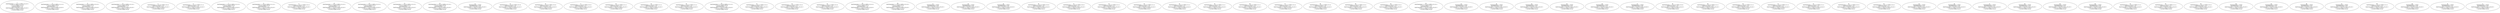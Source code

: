 digraph cpn_tools_graph {
  N1 [label="1:
Grid'Generator 1: 1`({i=1,t=GEN,c=2},2)++
1`({i=2,t=GEN,c=1},1)++
1`({i=3,t=GEN,c=3},3)
Grid'Generated 1: 1`0
Grid'Consumer 1: 1`({i=4,t=CON,c=3},0)++
1`({i=5,t=CON,c=1},0)++
1`({i=6,t=CON,c=2},0)
"];
  N2 [label="2:
Grid'Generator 1: 1`({i=2,t=GEN,c=1},1)++
1`({i=3,t=GEN,c=3},3)
Grid'Generated 1: 1`2
Grid'Consumer 1: 1`({i=4,t=CON,c=3},0)++
1`({i=5,t=CON,c=1},0)++
1`({i=6,t=CON,c=2},0)
"];
  N3 [label="3:
Grid'Generator 1: 1`({i=1,t=GEN,c=2},2)++
1`({i=2,t=GEN,c=1},1)
Grid'Generated 1: 1`3
Grid'Consumer 1: 1`({i=4,t=CON,c=3},0)++
1`({i=5,t=CON,c=1},0)++
1`({i=6,t=CON,c=2},0)
"];
  N4 [label="4:
Grid'Generator 1: 1`({i=1,t=GEN,c=2},2)++
1`({i=3,t=GEN,c=3},3)
Grid'Generated 1: 1`1
Grid'Consumer 1: 1`({i=4,t=CON,c=3},0)++
1`({i=5,t=CON,c=1},0)++
1`({i=6,t=CON,c=2},0)
"];
  N5 [label="5:
Grid'Generator 1: 1`({i=3,t=GEN,c=3},3)
Grid'Generated 1: 1`3
Grid'Consumer 1: 1`({i=4,t=CON,c=3},0)++
1`({i=5,t=CON,c=1},0)++
1`({i=6,t=CON,c=2},0)
"];
  N6 [label="6:
Grid'Generator 1: 1`({i=2,t=GEN,c=1},1)
Grid'Generated 1: 1`5
Grid'Consumer 1: 1`({i=4,t=CON,c=3},0)++
1`({i=5,t=CON,c=1},0)++
1`({i=6,t=CON,c=2},0)
"];
  N7 [label="7:
Grid'Generator 1: 1`({i=2,t=GEN,c=1},1)++
1`({i=3,t=GEN,c=3},3)
Grid'Generated 1: 1`0
Grid'Consumer 1: 1`({i=4,t=CON,c=3},0)++
1`({i=5,t=CON,c=1},0)++
1`({i=6,t=CON,c=2},2)
"];
  N8 [label="8:
Grid'Generator 1: 1`({i=2,t=GEN,c=1},1)++
1`({i=3,t=GEN,c=3},3)
Grid'Generated 1: 1`1
Grid'Consumer 1: 1`({i=4,t=CON,c=3},0)++
1`({i=5,t=CON,c=1},1)++
1`({i=6,t=CON,c=2},0)
"];
  N9 [label="9:
Grid'Generator 1: 1`({i=1,t=GEN,c=2},2)
Grid'Generated 1: 1`4
Grid'Consumer 1: 1`({i=4,t=CON,c=3},0)++
1`({i=5,t=CON,c=1},0)++
1`({i=6,t=CON,c=2},0)
"];
  N10 [label="10:
Grid'Generator 1: 1`({i=1,t=GEN,c=2},2)++
1`({i=2,t=GEN,c=1},1)
Grid'Generated 1: 1`0
Grid'Consumer 1: 1`({i=4,t=CON,c=3},3)++
1`({i=5,t=CON,c=1},0)++
1`({i=6,t=CON,c=2},0)
"];
  N11 [label="11:
Grid'Generator 1: 1`({i=1,t=GEN,c=2},2)++
1`({i=2,t=GEN,c=1},1)
Grid'Generated 1: 1`1
Grid'Consumer 1: 1`({i=4,t=CON,c=3},0)++
1`({i=5,t=CON,c=1},0)++
1`({i=6,t=CON,c=2},2)
"];
  N12 [label="12:
Grid'Generator 1: 1`({i=1,t=GEN,c=2},2)++
1`({i=2,t=GEN,c=1},1)
Grid'Generated 1: 1`2
Grid'Consumer 1: 1`({i=4,t=CON,c=3},0)++
1`({i=5,t=CON,c=1},1)++
1`({i=6,t=CON,c=2},0)
"];
  N13 [label="13:
Grid'Generator 1: 1`({i=1,t=GEN,c=2},2)++
1`({i=3,t=GEN,c=3},3)
Grid'Generated 1: 1`0
Grid'Consumer 1: 1`({i=4,t=CON,c=3},0)++
1`({i=5,t=CON,c=1},1)++
1`({i=6,t=CON,c=2},0)
"];
  N14 [label="14:
Grid'Generator 1: empty
Grid'Generated 1: 1`6
Grid'Consumer 1: 1`({i=4,t=CON,c=3},0)++
1`({i=5,t=CON,c=1},0)++
1`({i=6,t=CON,c=2},0)
"];
  N15 [label="15:
Grid'Generator 1: 1`({i=3,t=GEN,c=3},3)
Grid'Generated 1: 1`0
Grid'Consumer 1: 1`({i=4,t=CON,c=3},3)++
1`({i=5,t=CON,c=1},0)++
1`({i=6,t=CON,c=2},0)
"];
  N16 [label="16:
Grid'Generator 1: 1`({i=3,t=GEN,c=3},3)
Grid'Generated 1: 1`2
Grid'Consumer 1: 1`({i=4,t=CON,c=3},0)++
1`({i=5,t=CON,c=1},1)++
1`({i=6,t=CON,c=2},0)
"];
  N17 [label="17:
Grid'Generator 1: 1`({i=3,t=GEN,c=3},3)
Grid'Generated 1: 1`1
Grid'Consumer 1: 1`({i=4,t=CON,c=3},0)++
1`({i=5,t=CON,c=1},0)++
1`({i=6,t=CON,c=2},2)
"];
  N18 [label="18:
Grid'Generator 1: 1`({i=2,t=GEN,c=1},1)
Grid'Generated 1: 1`2
Grid'Consumer 1: 1`({i=4,t=CON,c=3},3)++
1`({i=5,t=CON,c=1},0)++
1`({i=6,t=CON,c=2},0)
"];
  N19 [label="19:
Grid'Generator 1: 1`({i=2,t=GEN,c=1},1)
Grid'Generated 1: 1`3
Grid'Consumer 1: 1`({i=4,t=CON,c=3},0)++
1`({i=5,t=CON,c=1},0)++
1`({i=6,t=CON,c=2},2)
"];
  N20 [label="20:
Grid'Generator 1: 1`({i=2,t=GEN,c=1},1)
Grid'Generated 1: 1`4
Grid'Consumer 1: 1`({i=4,t=CON,c=3},0)++
1`({i=5,t=CON,c=1},1)++
1`({i=6,t=CON,c=2},0)
"];
  N21 [label="21:
Grid'Generator 1: 1`({i=2,t=GEN,c=1},1)++
1`({i=3,t=GEN,c=3},3)
Grid'Generated 1: 1`0
Grid'Consumer 1: 1`({i=4,t=CON,c=3},0)++
1`({i=5,t=CON,c=1},2)++
1`({i=6,t=CON,c=2},0)
"];
  N22 [label="22:
Grid'Generator 1: 1`({i=1,t=GEN,c=2},2)
Grid'Generated 1: 1`2
Grid'Consumer 1: 1`({i=4,t=CON,c=3},0)++
1`({i=5,t=CON,c=1},0)++
1`({i=6,t=CON,c=2},2)
"];
  N23 [label="23:
Grid'Generator 1: 1`({i=1,t=GEN,c=2},2)
Grid'Generated 1: 1`1
Grid'Consumer 1: 1`({i=4,t=CON,c=3},3)++
1`({i=5,t=CON,c=1},0)++
1`({i=6,t=CON,c=2},0)
"];
  N24 [label="24:
Grid'Generator 1: 1`({i=1,t=GEN,c=2},2)
Grid'Generated 1: 1`3
Grid'Consumer 1: 1`({i=4,t=CON,c=3},0)++
1`({i=5,t=CON,c=1},1)++
1`({i=6,t=CON,c=2},0)
"];
  N25 [label="25:
Grid'Generator 1: 1`({i=1,t=GEN,c=2},2)++
1`({i=2,t=GEN,c=1},1)
Grid'Generated 1: 1`0
Grid'Consumer 1: 1`({i=4,t=CON,c=3},0)++
1`({i=5,t=CON,c=1},1)++
1`({i=6,t=CON,c=2},2)
"];
  N26 [label="26:
Grid'Generator 1: 1`({i=1,t=GEN,c=2},2)++
1`({i=2,t=GEN,c=1},1)
Grid'Generated 1: 1`1
Grid'Consumer 1: 1`({i=4,t=CON,c=3},0)++
1`({i=5,t=CON,c=1},2)++
1`({i=6,t=CON,c=2},0)
"];
  N27 [label="27:
Grid'Generator 1: empty
Grid'Generated 1: 1`5
Grid'Consumer 1: 1`({i=4,t=CON,c=3},0)++
1`({i=5,t=CON,c=1},1)++
1`({i=6,t=CON,c=2},0)
"];
  N28 [label="28:
Grid'Generator 1: empty
Grid'Generated 1: 1`4
Grid'Consumer 1: 1`({i=4,t=CON,c=3},0)++
1`({i=5,t=CON,c=1},0)++
1`({i=6,t=CON,c=2},2)
"];
  N29 [label="29:
Grid'Generator 1: empty
Grid'Generated 1: 1`3
Grid'Consumer 1: 1`({i=4,t=CON,c=3},3)++
1`({i=5,t=CON,c=1},0)++
1`({i=6,t=CON,c=2},0)
"];
  N30 [label="30:
Grid'Generator 1: 1`({i=3,t=GEN,c=3},3)
Grid'Generated 1: 1`0
Grid'Consumer 1: 1`({i=4,t=CON,c=3},0)++
1`({i=5,t=CON,c=1},1)++
1`({i=6,t=CON,c=2},2)
"];
  N31 [label="31:
Grid'Generator 1: 1`({i=3,t=GEN,c=3},3)
Grid'Generated 1: 1`1
Grid'Consumer 1: 1`({i=4,t=CON,c=3},0)++
1`({i=5,t=CON,c=1},2)++
1`({i=6,t=CON,c=2},0)
"];
  N32 [label="32:
Grid'Generator 1: 1`({i=2,t=GEN,c=1},1)
Grid'Generated 1: 1`1
Grid'Consumer 1: 1`({i=4,t=CON,c=3},3)++
1`({i=5,t=CON,c=1},1)++
1`({i=6,t=CON,c=2},0)
"];
  N33 [label="33:
Grid'Generator 1: 1`({i=2,t=GEN,c=1},1)
Grid'Generated 1: 1`0
Grid'Consumer 1: 1`({i=4,t=CON,c=3},3)++
1`({i=5,t=CON,c=1},0)++
1`({i=6,t=CON,c=2},2)
"];
  N34 [label="34:
Grid'Generator 1: 1`({i=2,t=GEN,c=1},1)
Grid'Generated 1: 1`1
Grid'Consumer 1: 1`({i=4,t=CON,c=3},0)++
1`({i=5,t=CON,c=1},0)++
1`({i=6,t=CON,c=2},4)
"];
  N35 [label="35:
Grid'Generator 1: 1`({i=2,t=GEN,c=1},1)
Grid'Generated 1: 1`2
Grid'Consumer 1: 1`({i=4,t=CON,c=3},0)++
1`({i=5,t=CON,c=1},1)++
1`({i=6,t=CON,c=2},2)
"];
  N36 [label="36:
Grid'Generator 1: 1`({i=2,t=GEN,c=1},1)
Grid'Generated 1: 1`3
Grid'Consumer 1: 1`({i=4,t=CON,c=3},0)++
1`({i=5,t=CON,c=1},2)++
1`({i=6,t=CON,c=2},0)
"];
  N37 [label="37:
Grid'Generator 1: 1`({i=1,t=GEN,c=2},2)
Grid'Generated 1: 1`1
Grid'Consumer 1: 1`({i=4,t=CON,c=3},0)++
1`({i=5,t=CON,c=1},1)++
1`({i=6,t=CON,c=2},2)
"];
  N38 [label="38:
Grid'Generator 1: 1`({i=1,t=GEN,c=2},2)
Grid'Generated 1: 1`0
Grid'Consumer 1: 1`({i=4,t=CON,c=3},0)++
1`({i=5,t=CON,c=1},0)++
1`({i=6,t=CON,c=2},4)
"];
  N39 [label="39:
Grid'Generator 1: 1`({i=1,t=GEN,c=2},2)
Grid'Generated 1: 1`0
Grid'Consumer 1: 1`({i=4,t=CON,c=3},3)++
1`({i=5,t=CON,c=1},1)++
1`({i=6,t=CON,c=2},0)
"];
  N40 [label="40:
Grid'Generator 1: 1`({i=1,t=GEN,c=2},2)
Grid'Generated 1: 1`2
Grid'Consumer 1: 1`({i=4,t=CON,c=3},0)++
1`({i=5,t=CON,c=1},2)++
1`({i=6,t=CON,c=2},0)
"];
  N41 [label="41:
Grid'Generator 1: 1`({i=1,t=GEN,c=2},2)++
1`({i=2,t=GEN,c=1},1)
Grid'Generated 1: 1`0
Grid'Consumer 1: 1`({i=4,t=CON,c=3},0)++
1`({i=5,t=CON,c=1},3)++
1`({i=6,t=CON,c=2},0)
"];
  N42 [label="42:
Grid'Generator 1: empty
Grid'Generated 1: 1`3
Grid'Consumer 1: 1`({i=4,t=CON,c=3},0)++
1`({i=5,t=CON,c=1},1)++
1`({i=6,t=CON,c=2},2)
"];
  N43 [label="43:
Grid'Generator 1: empty
Grid'Generated 1: 1`4
Grid'Consumer 1: 1`({i=4,t=CON,c=3},0)++
1`({i=5,t=CON,c=1},2)++
1`({i=6,t=CON,c=2},0)
"];
  N44 [label="44:
Grid'Generator 1: empty
Grid'Generated 1: 1`2
Grid'Consumer 1: 1`({i=4,t=CON,c=3},3)++
1`({i=5,t=CON,c=1},1)++
1`({i=6,t=CON,c=2},0)
"];
  N45 [label="45:
Grid'Generator 1: empty
Grid'Generated 1: 1`2
Grid'Consumer 1: 1`({i=4,t=CON,c=3},0)++
1`({i=5,t=CON,c=1},0)++
1`({i=6,t=CON,c=2},4)
"];
  N46 [label="46:
Grid'Generator 1: empty
Grid'Generated 1: 1`1
Grid'Consumer 1: 1`({i=4,t=CON,c=3},3)++
1`({i=5,t=CON,c=1},0)++
1`({i=6,t=CON,c=2},2)
"];
  N47 [label="47:
Grid'Generator 1: empty
Grid'Generated 1: 1`0
Grid'Consumer 1: 1`({i=4,t=CON,c=3},6)++
1`({i=5,t=CON,c=1},0)++
1`({i=6,t=CON,c=2},0)
"];
  N48 [label="48:
Grid'Generator 1: 1`({i=3,t=GEN,c=3},3)
Grid'Generated 1: 1`0
Grid'Consumer 1: 1`({i=4,t=CON,c=3},0)++
1`({i=5,t=CON,c=1},3)++
1`({i=6,t=CON,c=2},0)
"];
  N49 [label="49:
Grid'Generator 1: 1`({i=2,t=GEN,c=1},1)
Grid'Generated 1: 1`0
Grid'Consumer 1: 1`({i=4,t=CON,c=3},3)++
1`({i=5,t=CON,c=1},2)++
1`({i=6,t=CON,c=2},0)
"];
  N50 [label="50:
Grid'Generator 1: 1`({i=2,t=GEN,c=1},1)
Grid'Generated 1: 1`0
Grid'Consumer 1: 1`({i=4,t=CON,c=3},0)++
1`({i=5,t=CON,c=1},1)++
1`({i=6,t=CON,c=2},4)
"];
  N51 [label="51:
Grid'Generator 1: 1`({i=2,t=GEN,c=1},1)
Grid'Generated 1: 1`1
Grid'Consumer 1: 1`({i=4,t=CON,c=3},0)++
1`({i=5,t=CON,c=1},2)++
1`({i=6,t=CON,c=2},2)
"];
  N52 [label="52:
Grid'Generator 1: 1`({i=2,t=GEN,c=1},1)
Grid'Generated 1: 1`2
Grid'Consumer 1: 1`({i=4,t=CON,c=3},0)++
1`({i=5,t=CON,c=1},3)++
1`({i=6,t=CON,c=2},0)
"];
  N53 [label="53:
Grid'Generator 1: 1`({i=1,t=GEN,c=2},2)
Grid'Generated 1: 1`0
Grid'Consumer 1: 1`({i=4,t=CON,c=3},0)++
1`({i=5,t=CON,c=1},2)++
1`({i=6,t=CON,c=2},2)
"];
  N54 [label="54:
Grid'Generator 1: 1`({i=1,t=GEN,c=2},2)
Grid'Generated 1: 1`1
Grid'Consumer 1: 1`({i=4,t=CON,c=3},0)++
1`({i=5,t=CON,c=1},3)++
1`({i=6,t=CON,c=2},0)
"];
  N55 [label="55:
Grid'Generator 1: empty
Grid'Generated 1: 1`2
Grid'Consumer 1: 1`({i=4,t=CON,c=3},0)++
1`({i=5,t=CON,c=1},2)++
1`({i=6,t=CON,c=2},2)
"];
  N56 [label="56:
Grid'Generator 1: empty
Grid'Generated 1: 1`0
Grid'Consumer 1: 1`({i=4,t=CON,c=3},3)++
1`({i=5,t=CON,c=1},1)++
1`({i=6,t=CON,c=2},2)
"];
  N57 [label="57:
Grid'Generator 1: empty
Grid'Generated 1: 1`1
Grid'Consumer 1: 1`({i=4,t=CON,c=3},0)++
1`({i=5,t=CON,c=1},1)++
1`({i=6,t=CON,c=2},4)
"];
  N58 [label="58:
Grid'Generator 1: empty
Grid'Generated 1: 1`3
Grid'Consumer 1: 1`({i=4,t=CON,c=3},0)++
1`({i=5,t=CON,c=1},3)++
1`({i=6,t=CON,c=2},0)
"];
  N59 [label="59:
Grid'Generator 1: empty
Grid'Generated 1: 1`1
Grid'Consumer 1: 1`({i=4,t=CON,c=3},3)++
1`({i=5,t=CON,c=1},2)++
1`({i=6,t=CON,c=2},0)
"];
  N60 [label="60:
Grid'Generator 1: empty
Grid'Generated 1: 1`0
Grid'Consumer 1: 1`({i=4,t=CON,c=3},0)++
1`({i=5,t=CON,c=1},0)++
1`({i=6,t=CON,c=2},6)
"];
  N61 [label="61:
Grid'Generator 1: 1`({i=2,t=GEN,c=1},1)
Grid'Generated 1: 1`0
Grid'Consumer 1: 1`({i=4,t=CON,c=3},0)++
1`({i=5,t=CON,c=1},3)++
1`({i=6,t=CON,c=2},2)
"];
  N62 [label="62:
Grid'Generator 1: 1`({i=2,t=GEN,c=1},1)
Grid'Generated 1: 1`1
Grid'Consumer 1: 1`({i=4,t=CON,c=3},0)++
1`({i=5,t=CON,c=1},4)++
1`({i=6,t=CON,c=2},0)
"];
  N63 [label="63:
Grid'Generator 1: 1`({i=1,t=GEN,c=2},2)
Grid'Generated 1: 1`0
Grid'Consumer 1: 1`({i=4,t=CON,c=3},0)++
1`({i=5,t=CON,c=1},4)++
1`({i=6,t=CON,c=2},0)
"];
  N64 [label="64:
Grid'Generator 1: empty
Grid'Generated 1: 1`0
Grid'Consumer 1: 1`({i=4,t=CON,c=3},0)++
1`({i=5,t=CON,c=1},2)++
1`({i=6,t=CON,c=2},4)
"];
  N65 [label="65:
Grid'Generator 1: empty
Grid'Generated 1: 1`1
Grid'Consumer 1: 1`({i=4,t=CON,c=3},0)++
1`({i=5,t=CON,c=1},3)++
1`({i=6,t=CON,c=2},2)
"];
  N66 [label="66:
Grid'Generator 1: empty
Grid'Generated 1: 1`2
Grid'Consumer 1: 1`({i=4,t=CON,c=3},0)++
1`({i=5,t=CON,c=1},4)++
1`({i=6,t=CON,c=2},0)
"];
  N67 [label="67:
Grid'Generator 1: empty
Grid'Generated 1: 1`0
Grid'Consumer 1: 1`({i=4,t=CON,c=3},3)++
1`({i=5,t=CON,c=1},3)++
1`({i=6,t=CON,c=2},0)
"];
  N68 [label="68:
Grid'Generator 1: 1`({i=2,t=GEN,c=1},1)
Grid'Generated 1: 1`0
Grid'Consumer 1: 1`({i=4,t=CON,c=3},0)++
1`({i=5,t=CON,c=1},5)++
1`({i=6,t=CON,c=2},0)
"];
  N69 [label="69:
Grid'Generator 1: empty
Grid'Generated 1: 1`0
Grid'Consumer 1: 1`({i=4,t=CON,c=3},0)++
1`({i=5,t=CON,c=1},4)++
1`({i=6,t=CON,c=2},2)
"];
  N70 [label="70:
Grid'Generator 1: empty
Grid'Generated 1: 1`1
Grid'Consumer 1: 1`({i=4,t=CON,c=3},0)++
1`({i=5,t=CON,c=1},5)++
1`({i=6,t=CON,c=2},0)
"];
  N71 [label="71:
Grid'Generator 1: empty
Grid'Generated 1: 1`0
Grid'Consumer 1: 1`({i=4,t=CON,c=3},0)++
1`({i=5,t=CON,c=1},6)++
1`({i=6,t=CON,c=2},0)
"];
}